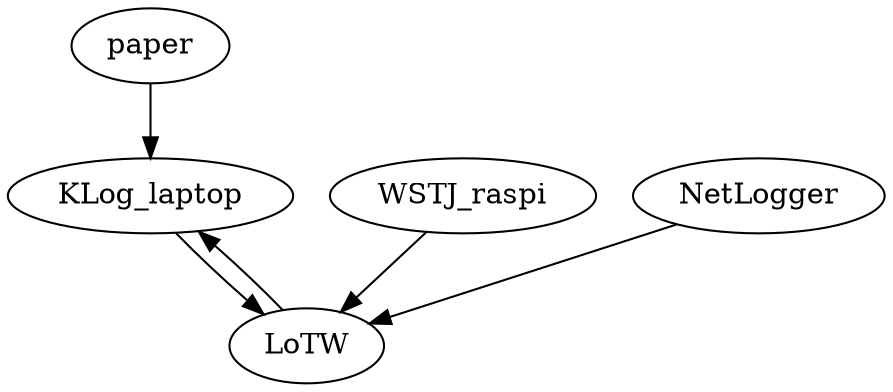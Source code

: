 digraph{

paper -> KLog_laptop -> LoTW;
LoTW -> KLog_laptop;
WSTJ_raspi -> LoTW;
NetLogger -> LoTW;


}
